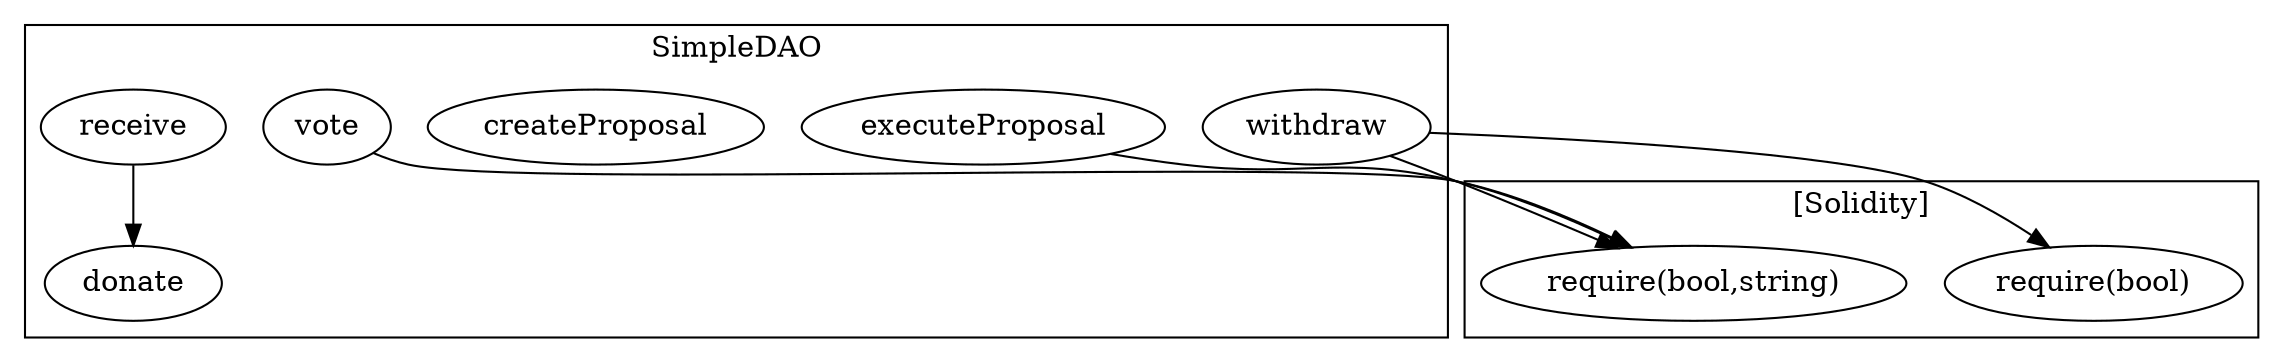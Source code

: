 strict digraph {
subgraph cluster_318_SimpleDAO {
label = "SimpleDAO"
"318_executeProposal" [label="executeProposal"]
"318_withdraw" [label="withdraw"]
"318_createProposal" [label="createProposal"]
"318_receive" [label="receive"]
"318_donate" [label="donate"]
"318_vote" [label="vote"]
"318_receive" -> "318_donate"
}subgraph cluster_solidity {
label = "[Solidity]"
"require(bool)" 
"require(bool,string)" 
"318_withdraw" -> "require(bool)"
"318_vote" -> "require(bool,string)"
"318_executeProposal" -> "require(bool,string)"
"318_withdraw" -> "require(bool,string)"
}
}